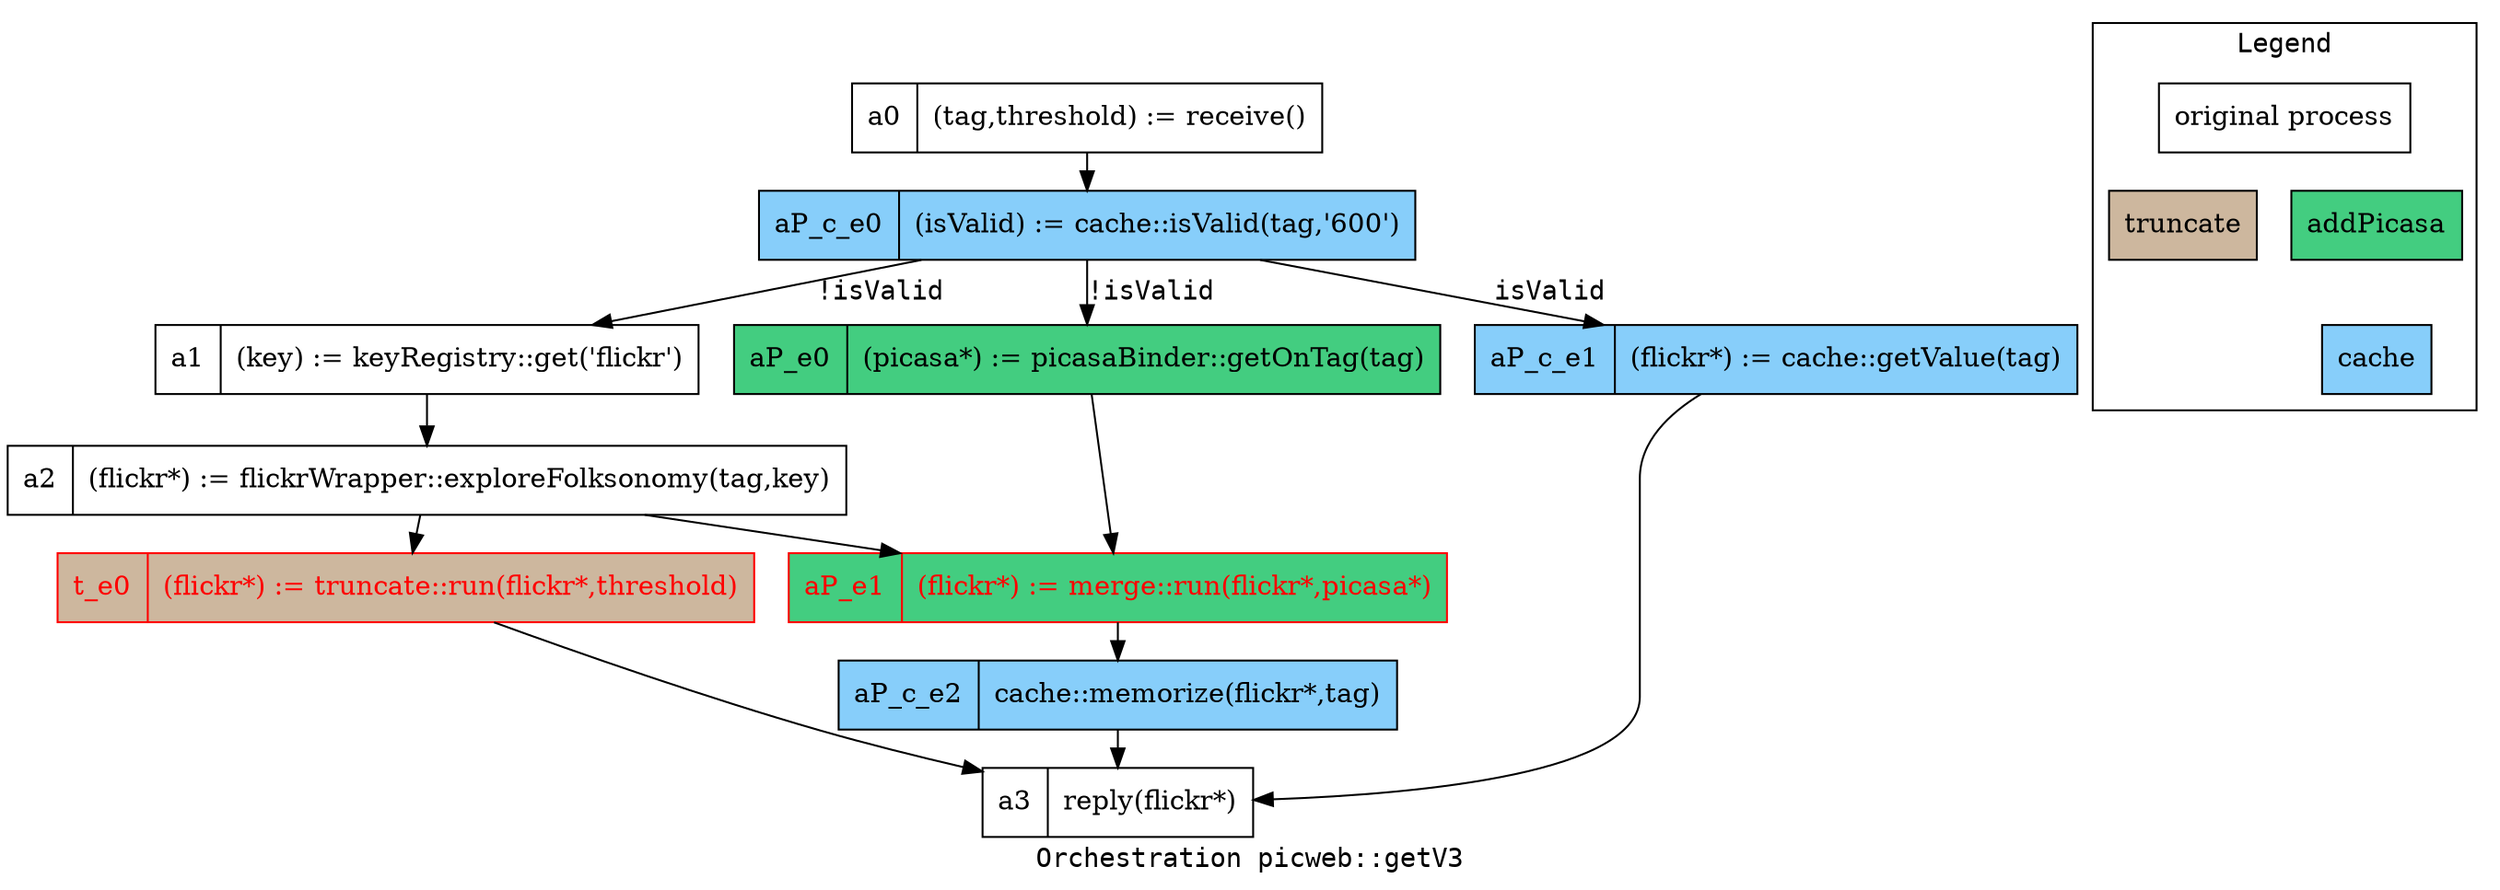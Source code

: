digraph picweb_getV3 {
  fontname=Courier;
  node [shape=record];
  edge [fontname=Courier];
label="Orchestration picweb::getV3"
  picweb_getV3_a0 [label="a0|(tag,threshold) := receive()"];
  picweb_getV3_a1 [label="a1|(key) := keyRegistry::get('flickr')"];
  picweb_getV3_a2 [label="a2|(flickr*) := flickrWrapper::exploreFolksonomy(tag,key)"];
  picweb_getV3_a3 [label="a3|reply(flickr*)"];
  picweb_getV3_t_e0 [label="t_e0|(flickr*) := truncate::run(flickr*,threshold)",style=filled, fillcolor="bisque3", fontcolor=red, color=red];
  picweb_getV3_aP_e0 [label="aP_e0|(picasa*) := picasaBinder::getOnTag(tag)", style=filled, fillcolor="seagreen3"];
  picweb_getV3_aP_e1 [label="aP_e1|(flickr*) := merge::run(flickr*,picasa*)", style=filled, fillcolor="seagreen3",fontcolor=red, color=red];
  picweb_getV3_aP_c_e0 [label="aP_c_e0|(isValid) := cache::isValid(tag,'600')", style=filled, fillcolor="lightskyblue"];
  picweb_getV3_aP_c_e1 [label="aP_c_e1|(flickr*) := cache::getValue(tag)", style=filled, fillcolor="lightskyblue"];
  picweb_getV3_aP_c_e2 [label="aP_c_e2|cache::memorize(flickr*,tag)", style=filled, fillcolor="lightskyblue"];
  picweb_getV3_a0 -> picweb_getV3_aP_c_e0 ;
  picweb_getV3_a1 -> picweb_getV3_a2 ;
  picweb_getV3_a2 -> picweb_getV3_t_e0 ;
  picweb_getV3_a2 -> picweb_getV3_aP_e1 ;
  picweb_getV3_t_e0 -> picweb_getV3_a3 ;
  picweb_getV3_aP_e0 -> picweb_getV3_aP_e1 ;
  picweb_getV3_aP_e1 -> picweb_getV3_aP_c_e2 ;
  picweb_getV3_aP_c_e0 -> picweb_getV3_a1 [label="!isValid"];
  picweb_getV3_aP_c_e0 -> picweb_getV3_aP_e0 [label="!isValid"];
  picweb_getV3_aP_c_e0 -> picweb_getV3_aP_c_e1 [label="isValid"];
  picweb_getV3_aP_c_e1 -> picweb_getV3_a3 ;
  picweb_getV3_aP_c_e2 -> picweb_getV3_a3 ;

subgraph cluster_legend {
          label = "Legend";
          ranksep=0.02;
          orig [label="original process"];
          t [label="truncate", style=filled, fillcolor="bisque3"];
	  aP [label="addPicasa", style=filled, fillcolor="seagreen3"];
	  c [label="cache", style=filled, fillcolor="lightskyblue"];
          orig -> t [style="invis",arrowsize=0];
	  orig -> aP [style="invis",arrowsize=0];
	  aP -> c [style="invis",arrowsize=0];
  }

} 
